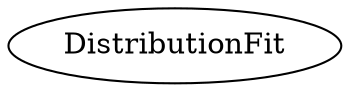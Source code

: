 /* Created by mdot for Matlab */
digraph m2html {

  DistributionFit [URL="DistributionFit.html"];
}